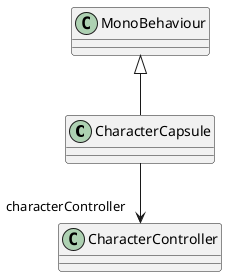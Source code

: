 @startuml
class CharacterCapsule {
}
MonoBehaviour <|-- CharacterCapsule
CharacterCapsule --> "characterController" CharacterController
@enduml
